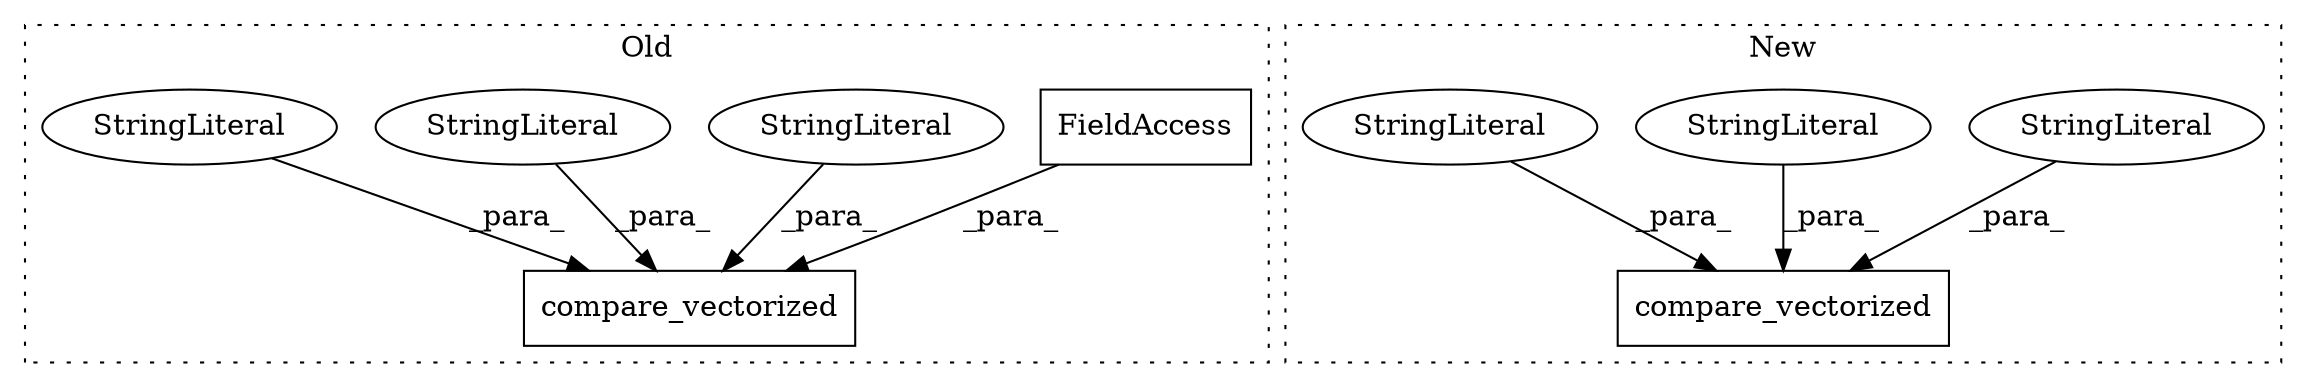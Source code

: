 digraph G {
subgraph cluster0 {
1 [label="compare_vectorized" a="32" s="8402,8450" l="19,1" shape="box"];
3 [label="FieldAccess" a="22" s="8421" l="8" shape="box"];
4 [label="StringLiteral" a="45" s="8436" l="5" shape="ellipse"];
8 [label="StringLiteral" a="45" s="8444" l="6" shape="ellipse"];
9 [label="StringLiteral" a="45" s="8430" l="5" shape="ellipse"];
label = "Old";
style="dotted";
}
subgraph cluster1 {
2 [label="compare_vectorized" a="32" s="8247,8335" l="19,1" shape="box"];
5 [label="StringLiteral" a="45" s="8329" l="6" shape="ellipse"];
6 [label="StringLiteral" a="45" s="8321" l="5" shape="ellipse"];
7 [label="StringLiteral" a="45" s="8315" l="5" shape="ellipse"];
label = "New";
style="dotted";
}
3 -> 1 [label="_para_"];
4 -> 1 [label="_para_"];
5 -> 2 [label="_para_"];
6 -> 2 [label="_para_"];
7 -> 2 [label="_para_"];
8 -> 1 [label="_para_"];
9 -> 1 [label="_para_"];
}